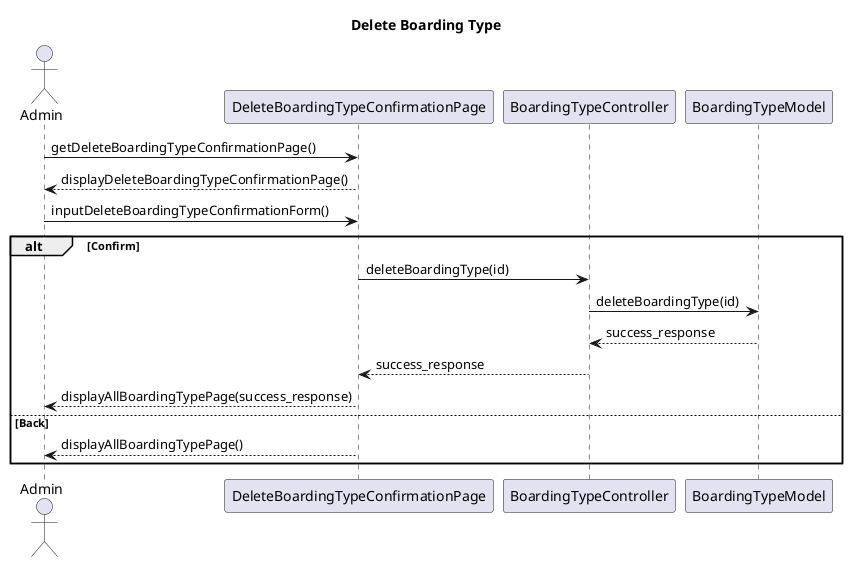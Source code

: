 @startuml
title Delete Boarding Type
actor Admin as act
participant DeleteBoardingTypeConfirmationPage as view
participant BoardingTypeController as ctrl
participant BoardingTypeModel as model

act -> view : getDeleteBoardingTypeConfirmationPage()
act <-- view : displayDeleteBoardingTypeConfirmationPage()

    act->view : inputDeleteBoardingTypeConfirmationForm()
    alt Confirm
        view->ctrl: deleteBoardingType(id)
        ctrl->model: deleteBoardingType(id)
        model --> ctrl: success_response
        ctrl --> view: success_response
        view-->act: displayAllBoardingTypePage(success_response)
    else Back
        view-->act: displayAllBoardingTypePage()
    end

@enduml
